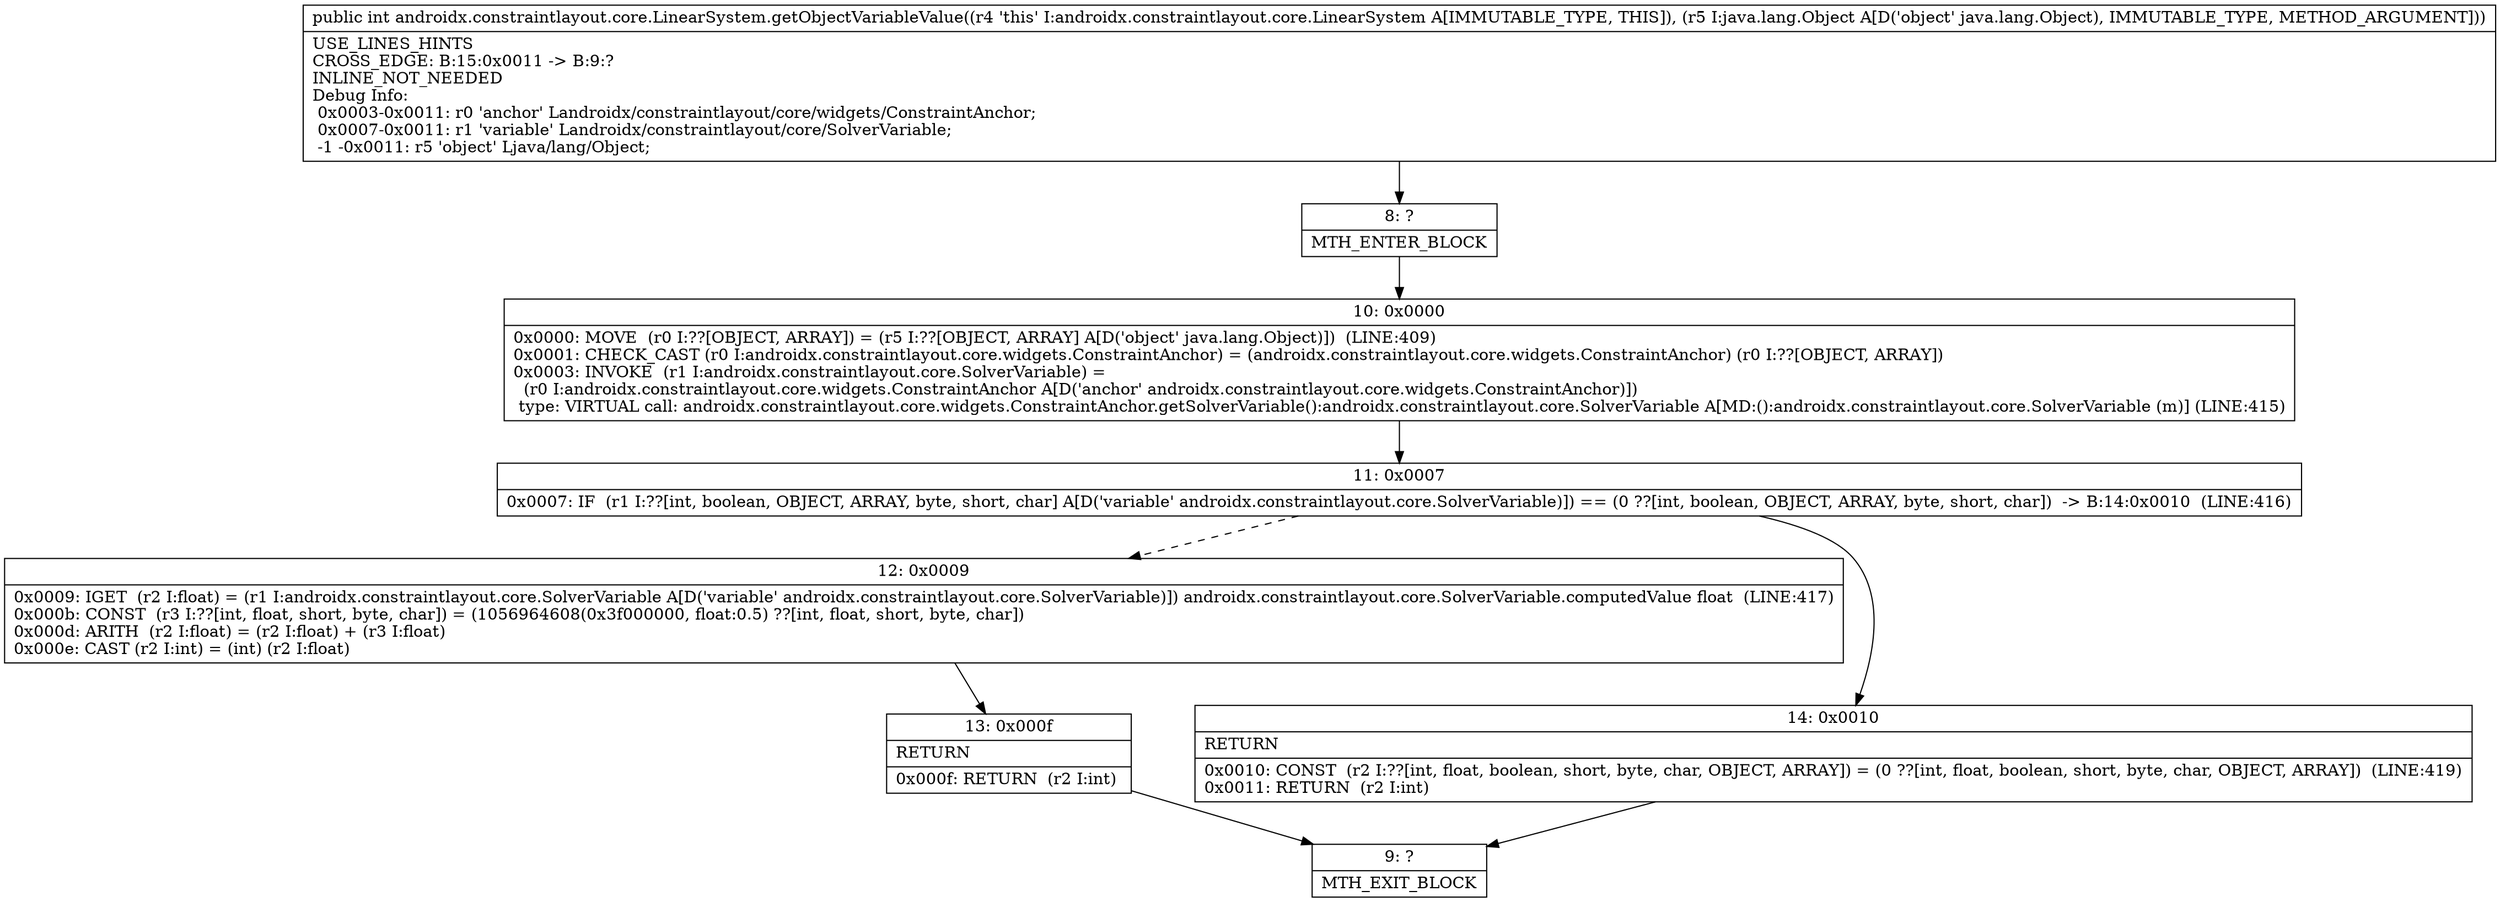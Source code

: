 digraph "CFG forandroidx.constraintlayout.core.LinearSystem.getObjectVariableValue(Ljava\/lang\/Object;)I" {
Node_8 [shape=record,label="{8\:\ ?|MTH_ENTER_BLOCK\l}"];
Node_10 [shape=record,label="{10\:\ 0x0000|0x0000: MOVE  (r0 I:??[OBJECT, ARRAY]) = (r5 I:??[OBJECT, ARRAY] A[D('object' java.lang.Object)])  (LINE:409)\l0x0001: CHECK_CAST (r0 I:androidx.constraintlayout.core.widgets.ConstraintAnchor) = (androidx.constraintlayout.core.widgets.ConstraintAnchor) (r0 I:??[OBJECT, ARRAY]) \l0x0003: INVOKE  (r1 I:androidx.constraintlayout.core.SolverVariable) = \l  (r0 I:androidx.constraintlayout.core.widgets.ConstraintAnchor A[D('anchor' androidx.constraintlayout.core.widgets.ConstraintAnchor)])\l type: VIRTUAL call: androidx.constraintlayout.core.widgets.ConstraintAnchor.getSolverVariable():androidx.constraintlayout.core.SolverVariable A[MD:():androidx.constraintlayout.core.SolverVariable (m)] (LINE:415)\l}"];
Node_11 [shape=record,label="{11\:\ 0x0007|0x0007: IF  (r1 I:??[int, boolean, OBJECT, ARRAY, byte, short, char] A[D('variable' androidx.constraintlayout.core.SolverVariable)]) == (0 ??[int, boolean, OBJECT, ARRAY, byte, short, char])  \-\> B:14:0x0010  (LINE:416)\l}"];
Node_12 [shape=record,label="{12\:\ 0x0009|0x0009: IGET  (r2 I:float) = (r1 I:androidx.constraintlayout.core.SolverVariable A[D('variable' androidx.constraintlayout.core.SolverVariable)]) androidx.constraintlayout.core.SolverVariable.computedValue float  (LINE:417)\l0x000b: CONST  (r3 I:??[int, float, short, byte, char]) = (1056964608(0x3f000000, float:0.5) ??[int, float, short, byte, char]) \l0x000d: ARITH  (r2 I:float) = (r2 I:float) + (r3 I:float) \l0x000e: CAST (r2 I:int) = (int) (r2 I:float) \l}"];
Node_13 [shape=record,label="{13\:\ 0x000f|RETURN\l|0x000f: RETURN  (r2 I:int) \l}"];
Node_9 [shape=record,label="{9\:\ ?|MTH_EXIT_BLOCK\l}"];
Node_14 [shape=record,label="{14\:\ 0x0010|RETURN\l|0x0010: CONST  (r2 I:??[int, float, boolean, short, byte, char, OBJECT, ARRAY]) = (0 ??[int, float, boolean, short, byte, char, OBJECT, ARRAY])  (LINE:419)\l0x0011: RETURN  (r2 I:int) \l}"];
MethodNode[shape=record,label="{public int androidx.constraintlayout.core.LinearSystem.getObjectVariableValue((r4 'this' I:androidx.constraintlayout.core.LinearSystem A[IMMUTABLE_TYPE, THIS]), (r5 I:java.lang.Object A[D('object' java.lang.Object), IMMUTABLE_TYPE, METHOD_ARGUMENT]))  | USE_LINES_HINTS\lCROSS_EDGE: B:15:0x0011 \-\> B:9:?\lINLINE_NOT_NEEDED\lDebug Info:\l  0x0003\-0x0011: r0 'anchor' Landroidx\/constraintlayout\/core\/widgets\/ConstraintAnchor;\l  0x0007\-0x0011: r1 'variable' Landroidx\/constraintlayout\/core\/SolverVariable;\l  \-1 \-0x0011: r5 'object' Ljava\/lang\/Object;\l}"];
MethodNode -> Node_8;Node_8 -> Node_10;
Node_10 -> Node_11;
Node_11 -> Node_12[style=dashed];
Node_11 -> Node_14;
Node_12 -> Node_13;
Node_13 -> Node_9;
Node_14 -> Node_9;
}

